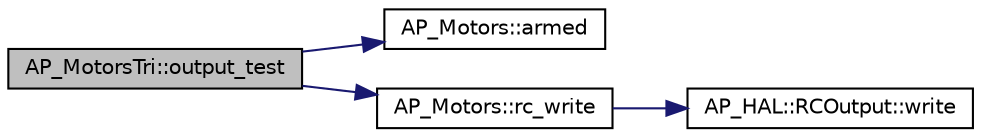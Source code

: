 digraph "AP_MotorsTri::output_test"
{
 // INTERACTIVE_SVG=YES
  edge [fontname="Helvetica",fontsize="10",labelfontname="Helvetica",labelfontsize="10"];
  node [fontname="Helvetica",fontsize="10",shape=record];
  rankdir="LR";
  Node1 [label="AP_MotorsTri::output_test",height=0.2,width=0.4,color="black", fillcolor="grey75", style="filled", fontcolor="black"];
  Node1 -> Node2 [color="midnightblue",fontsize="10",style="solid",fontname="Helvetica"];
  Node2 [label="AP_Motors::armed",height=0.2,width=0.4,color="black", fillcolor="white", style="filled",URL="$classAP__Motors.html#abb781661db2b685644795dfe8f5a655f"];
  Node1 -> Node3 [color="midnightblue",fontsize="10",style="solid",fontname="Helvetica"];
  Node3 [label="AP_Motors::rc_write",height=0.2,width=0.4,color="black", fillcolor="white", style="filled",URL="$classAP__Motors.html#aaa7607c19a1ce444330aee972dd925ef"];
  Node3 -> Node4 [color="midnightblue",fontsize="10",style="solid",fontname="Helvetica"];
  Node4 [label="AP_HAL::RCOutput::write",height=0.2,width=0.4,color="black", fillcolor="white", style="filled",URL="$classAP__HAL_1_1RCOutput.html#ade509cf82dfb1f6fab3eba0c026c5d60"];
}
